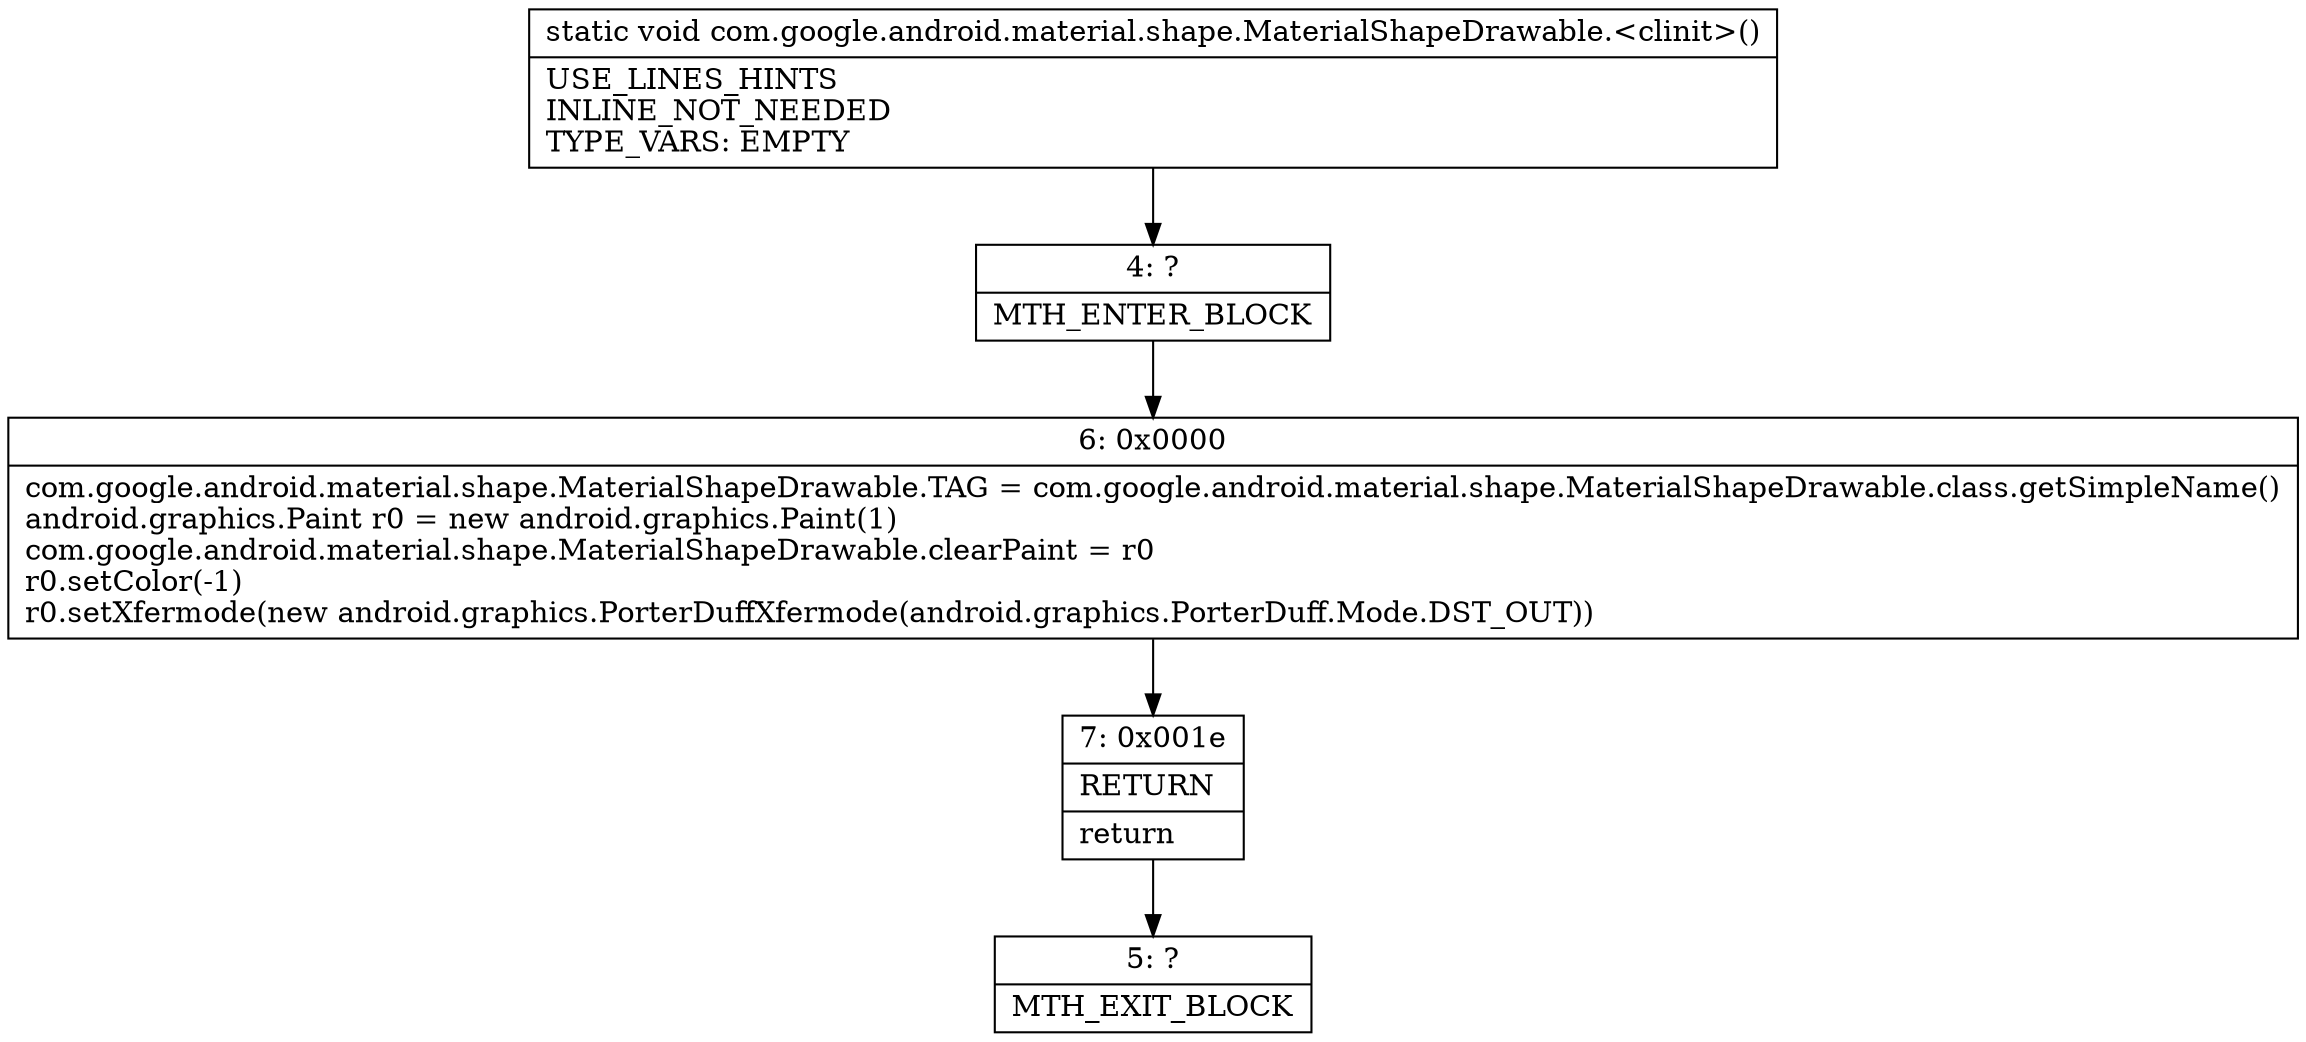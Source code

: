 digraph "CFG forcom.google.android.material.shape.MaterialShapeDrawable.\<clinit\>()V" {
Node_4 [shape=record,label="{4\:\ ?|MTH_ENTER_BLOCK\l}"];
Node_6 [shape=record,label="{6\:\ 0x0000|com.google.android.material.shape.MaterialShapeDrawable.TAG = com.google.android.material.shape.MaterialShapeDrawable.class.getSimpleName()\landroid.graphics.Paint r0 = new android.graphics.Paint(1)\lcom.google.android.material.shape.MaterialShapeDrawable.clearPaint = r0\lr0.setColor(\-1)\lr0.setXfermode(new android.graphics.PorterDuffXfermode(android.graphics.PorterDuff.Mode.DST_OUT))\l}"];
Node_7 [shape=record,label="{7\:\ 0x001e|RETURN\l|return\l}"];
Node_5 [shape=record,label="{5\:\ ?|MTH_EXIT_BLOCK\l}"];
MethodNode[shape=record,label="{static void com.google.android.material.shape.MaterialShapeDrawable.\<clinit\>()  | USE_LINES_HINTS\lINLINE_NOT_NEEDED\lTYPE_VARS: EMPTY\l}"];
MethodNode -> Node_4;Node_4 -> Node_6;
Node_6 -> Node_7;
Node_7 -> Node_5;
}

